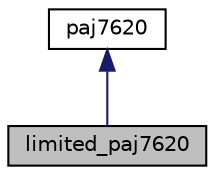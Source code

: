 digraph "limited_paj7620"
{
  edge [fontname="Helvetica",fontsize="10",labelfontname="Helvetica",labelfontsize="10"];
  node [fontname="Helvetica",fontsize="10",shape=record];
  Node2 [label="limited_paj7620",height=0.2,width=0.4,color="black", fillcolor="grey75", style="filled", fontcolor="black"];
  Node3 -> Node2 [dir="back",color="midnightblue",fontsize="10",style="solid",fontname="Helvetica"];
  Node3 [label="paj7620",height=0.2,width=0.4,color="black", fillcolor="white", style="filled",URL="$classpaj7620.html",tooltip="Default class for the paj7620. "];
}
